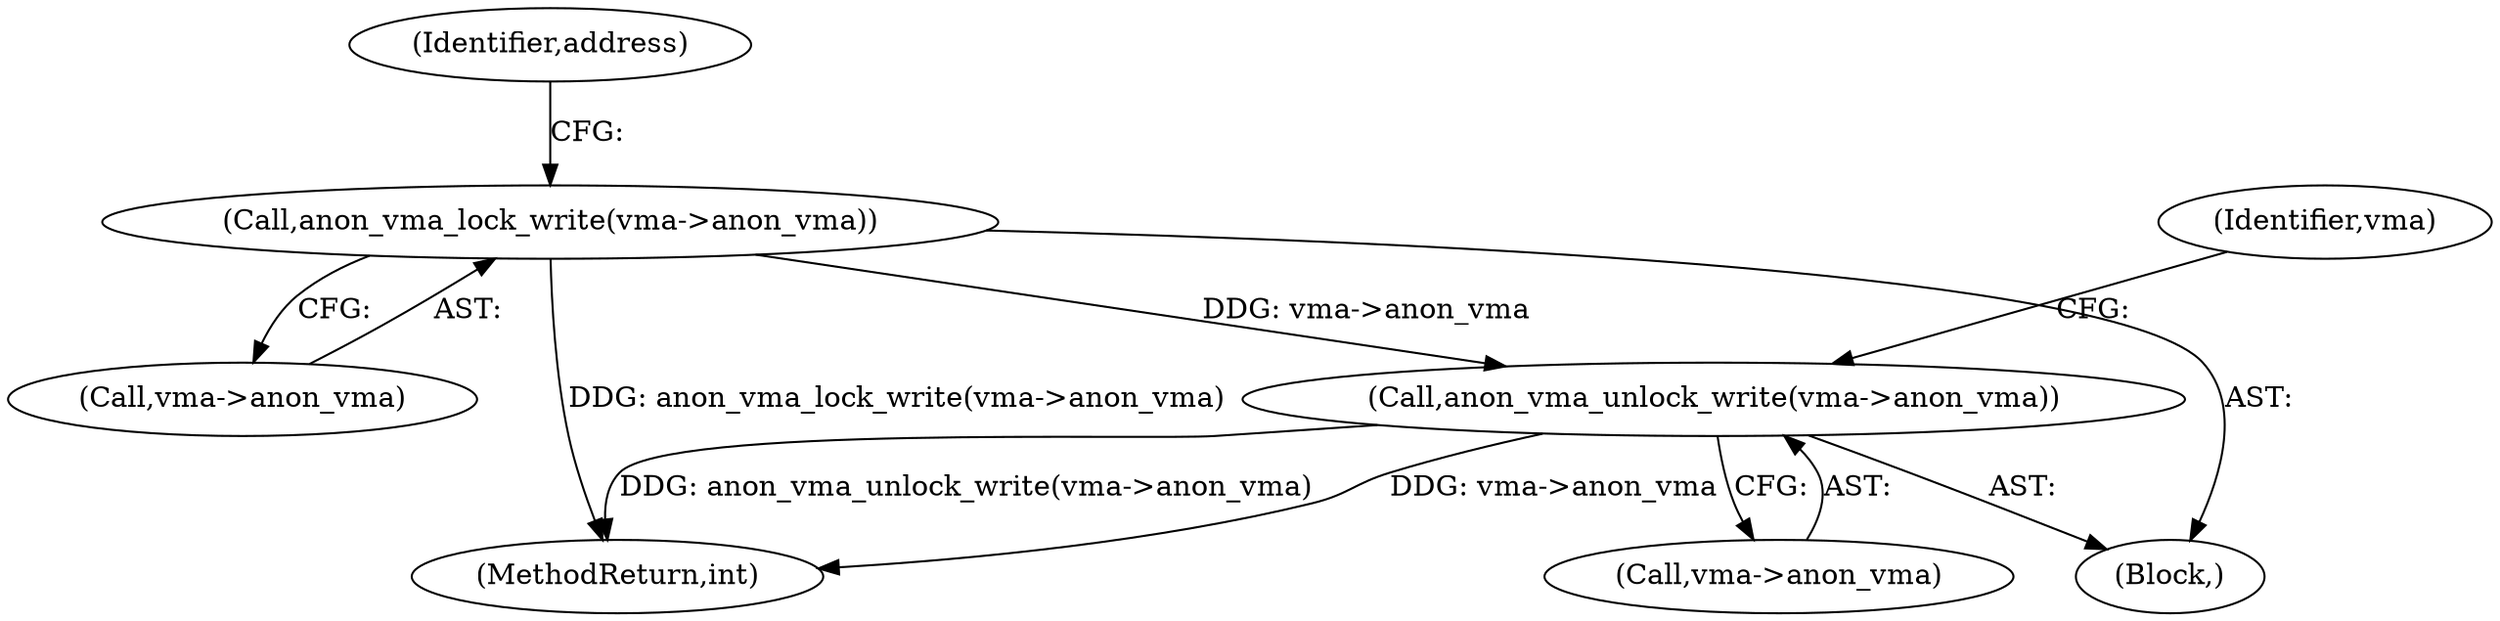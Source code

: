 digraph "0_linux_0a1d52994d440e21def1c2174932410b4f2a98a1@API" {
"1000269" [label="(Call,anon_vma_unlock_write(vma->anon_vma))"];
"1000174" [label="(Call,anon_vma_lock_write(vma->anon_vma))"];
"1000109" [label="(Block,)"];
"1000174" [label="(Call,anon_vma_lock_write(vma->anon_vma))"];
"1000282" [label="(MethodReturn,int)"];
"1000180" [label="(Identifier,address)"];
"1000270" [label="(Call,vma->anon_vma)"];
"1000269" [label="(Call,anon_vma_unlock_write(vma->anon_vma))"];
"1000274" [label="(Identifier,vma)"];
"1000175" [label="(Call,vma->anon_vma)"];
"1000269" -> "1000109"  [label="AST: "];
"1000269" -> "1000270"  [label="CFG: "];
"1000270" -> "1000269"  [label="AST: "];
"1000274" -> "1000269"  [label="CFG: "];
"1000269" -> "1000282"  [label="DDG: anon_vma_unlock_write(vma->anon_vma)"];
"1000269" -> "1000282"  [label="DDG: vma->anon_vma"];
"1000174" -> "1000269"  [label="DDG: vma->anon_vma"];
"1000174" -> "1000109"  [label="AST: "];
"1000174" -> "1000175"  [label="CFG: "];
"1000175" -> "1000174"  [label="AST: "];
"1000180" -> "1000174"  [label="CFG: "];
"1000174" -> "1000282"  [label="DDG: anon_vma_lock_write(vma->anon_vma)"];
}

